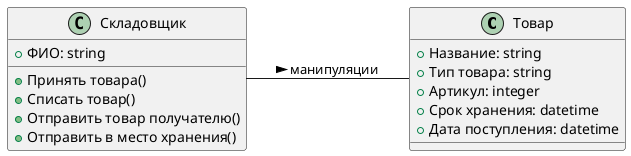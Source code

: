 @startuml "Поликлиника - классы"
left to right direction
class Товар{
    +Название: string
    +Тип товара: string
    +Артикул: integer
    +Срок хранения: datetime
    +Дата поступления: datetime
}
class Складовщик{
    +ФИО: string
    +Принять товара()
    +Списать товар()
    +Отправить товар получателю()
    +Отправить в место хранения()
}
Складовщик -- Товар: > манипуляции
@enduml